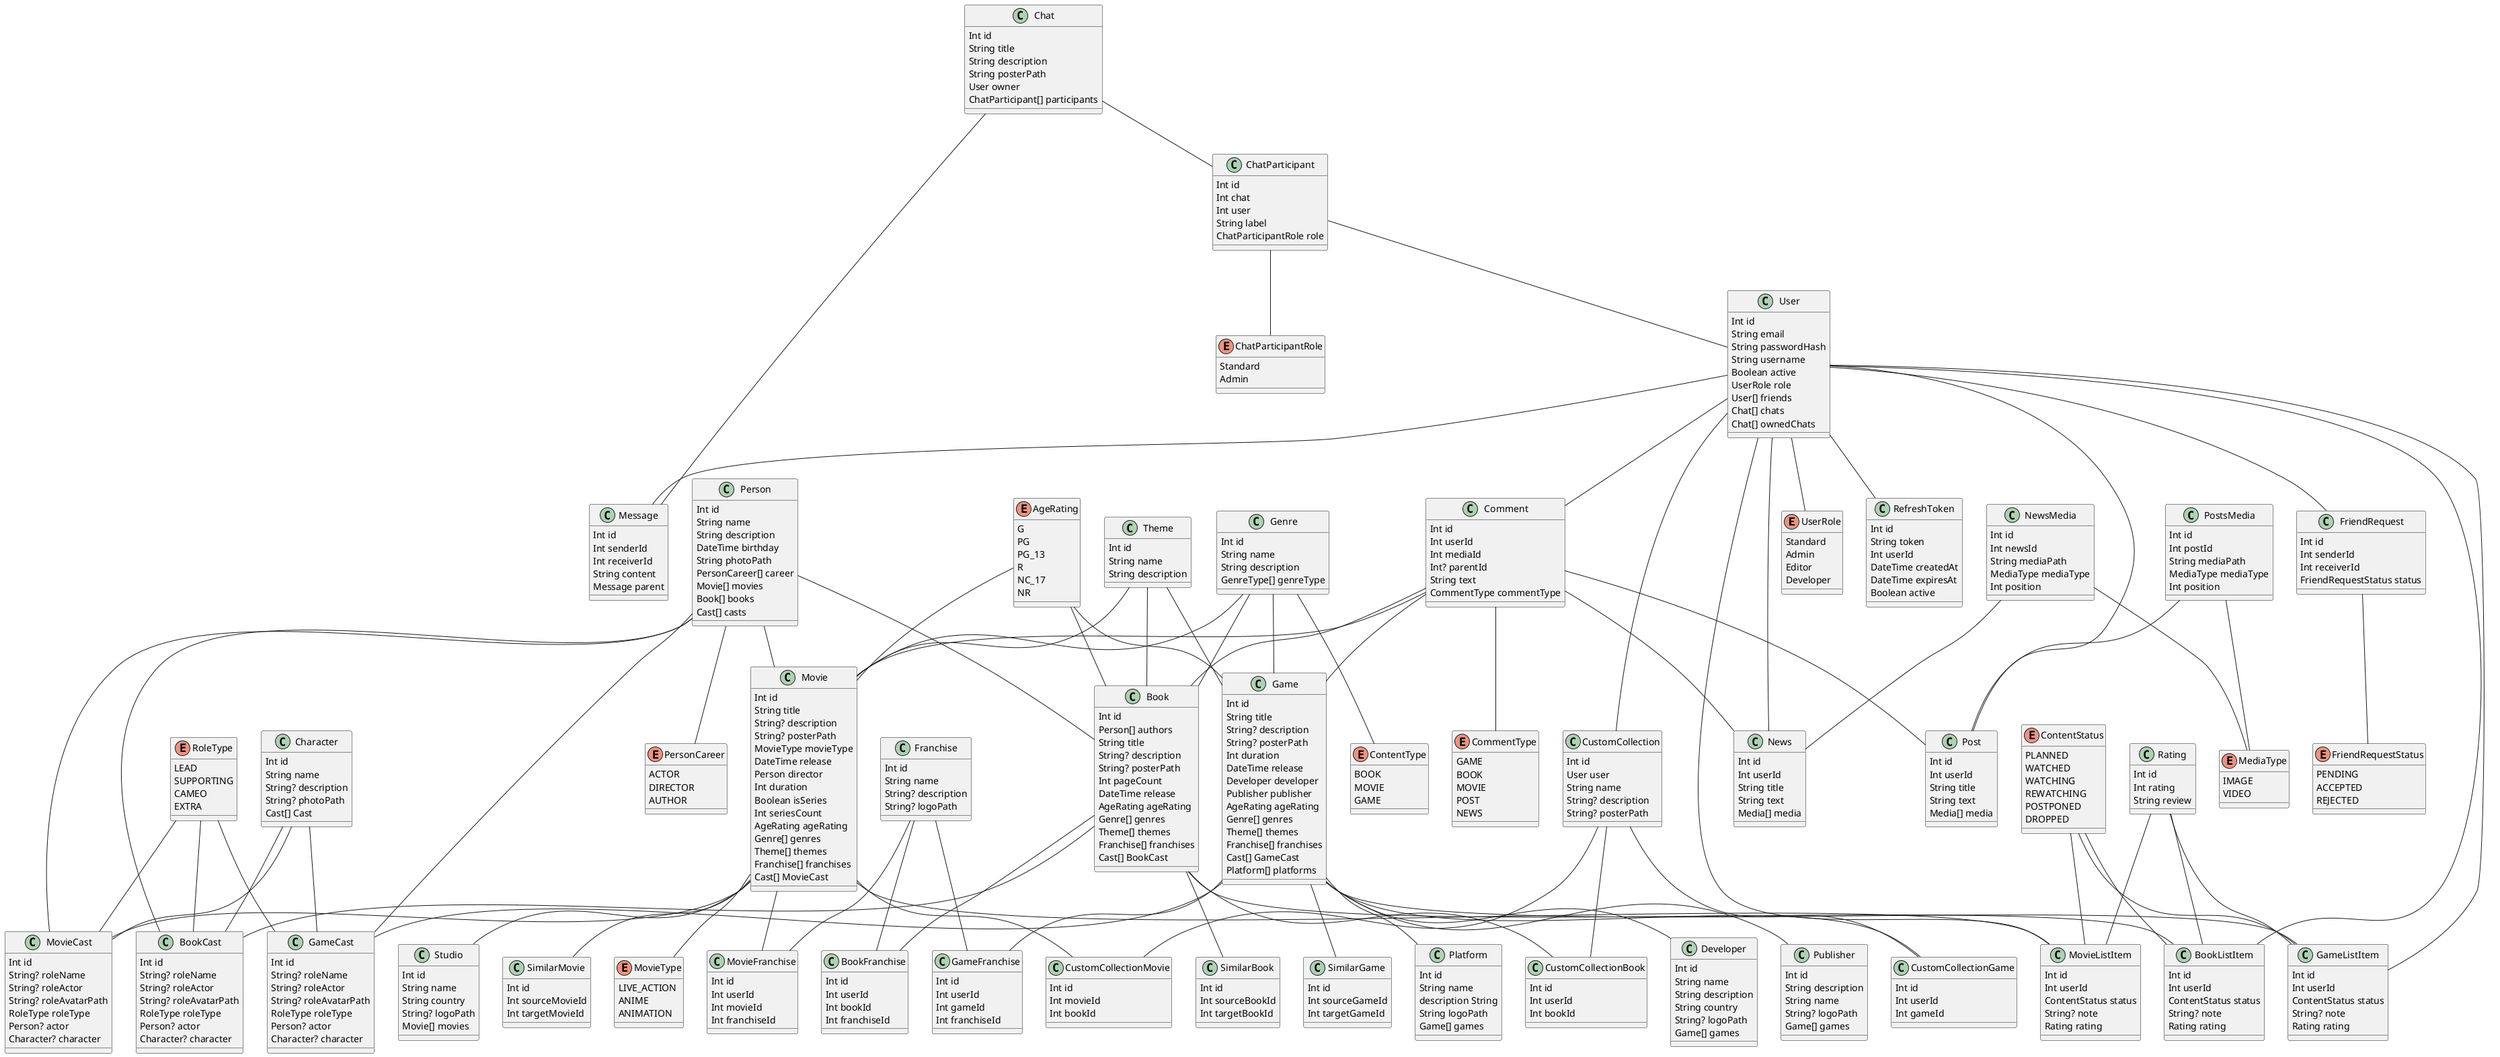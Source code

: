 @startuml

enum UserRole {
  Standard
  Admin
  Editor
  Developer
}

enum FriendRequestStatus {
  PENDING
  ACCEPTED
  REJECTED
}

enum CommentType {
  GAME
  BOOK
  MOVIE
  POST
  NEWS
}

enum ContentType {
  BOOK
  MOVIE
  GAME
}

enum MediaType {
  IMAGE
  VIDEO
}

enum ContentStatus {
  PLANNED
  WATCHED
  WATCHING
  REWATCHING
  POSTPONED
  DROPPED
}

enum MovieType {
  LIVE_ACTION
  ANIME
  ANIMATION
}

enum PersonCareer {
  ACTOR
  DIRECTOR
  AUTHOR
}

enum RoleType {
  LEAD
  SUPPORTING
  CAMEO
  EXTRA
}

enum ChatParticipantRole{
  Standard
  Admin
}

enum AgeRating {
  G
  PG
  PG_13
  R
  NC_17
  NR
}

class User {
  Int id
  String email
  String passwordHash
  String username
  Boolean active
  UserRole role
  User[] friends
  Chat[] chats
  Chat[] ownedChats
}

class RefreshToken {
  Int id
  String token
  Int userId
  DateTime createdAt
  DateTime expiresAt
  Boolean active
}

class FriendRequest {
  Int id
  Int senderId
  Int receiverId
  FriendRequestStatus status
}

class Message {
  Int id
  Int senderId
  Int receiverId
  String content
  Message parent
}

class Chat {
  Int id
  String title
  String description
  String posterPath
  User owner
  ChatParticipant[] participants
}

class ChatParticipant {
  Int id
  Int chat
  Int user
  String label
  ChatParticipantRole role
}

class Comment {
  Int id
  Int userId
  Int mediaId
  Int? parentId
  String text
  CommentType commentType
}

class Rating {
  Int id
  Int rating
  String review
}

class Person{
 Int id
 String name
 String description
 DateTime birthday
 String photoPath
 PersonCareer[] career
 Movie[] movies
 Book[] books
 Cast[] casts
}

class Franchise {
  Int id
  String name
  String? description
  String? logoPath
}

class Genre {
  Int id
  String name
  String description
  GenreType[] genreType
}

class Theme {
  Int id
  String name
  String description
}

class Character {
  Int id
  String name
  String? description
  String? photoPath
  Cast[] Cast
}

class BookCast {
  Int id
  String? roleName
  String? roleActor
  String? roleAvatarPath
  RoleType roleType
  Person? actor
  Character? character
}

class MovieCast {
  Int id
  String? roleName
  String? roleActor
  String? roleAvatarPath
  RoleType roleType
  Person? actor
  Character? character
}

class GameCast {
  Int id
  String? roleName
  String? roleActor
  String? roleAvatarPath
  RoleType roleType
  Person? actor
  Character? character
}

class Book {
  Int id
  Person[] authors
  String title
  String? description
  String? posterPath
  Int pageCount
  DateTime release
  AgeRating ageRating
  Genre[] genres
  Theme[] themes
  Franchise[] franchises
  Cast[] BookCast
}

class SimilarBook {
  Int id
  Int sourceBookId
  Int targetBookId
}

class Movie {
  Int id
  String title
  String? description
  String? posterPath
  MovieType movieType
  DateTime release
  Person director
  Int duration
  Boolean isSeries
  Int seriesCount
  AgeRating ageRating
  Genre[] genres
  Theme[] themes
  Franchise[] franchises
  Cast[] MovieCast
}

class Studio {
  Int id
  String name
  String country
  String? logoPath
  Movie[] movies
}

class SimilarMovie {
  Int id
  Int sourceMovieId
  Int targetMovieId
}

class Game {
  Int id
  String title
  String? description
  String? posterPath
  Int duration
  DateTime release
  Developer developer
  Publisher publisher
  AgeRating ageRating
  Genre[] genres
  Theme[] themes
  Franchise[] franchises
  Cast[] GameCast
  Platform[] platforms
}

class Developer {
  Int id
  String name
  String description
  String country
  String? logoPath
  Game[] games
}

class Publisher {
  Int id
  String description
  String name
  String? logoPath
  Game[] games
}

class Platform {
  Int id
  String name
  description String
  String logoPath
  Game[] games
}

class SimilarGame {
  Int id
  Int sourceGameId
  Int targetGameId
}

class BookListItem {
  Int id
  Int userId
  ContentStatus status
  String? note
  Rating rating
}

class MovieListItem {
  Int id
  Int userId
  ContentStatus status
  String? note
  Rating rating
}

class GameListItem {
  Int id
  Int userId
  ContentStatus status
  String? note
  Rating rating
}

class BookFranchise {
  Int id
  Int userId
  Int bookId
  Int franchiseId
}

class MovieFranchise {
  Int id
  Int userId
  Int movieId
  Int franchiseId
}

class GameFranchise {
  Int id
  Int userId
  Int gameId
  Int franchiseId
}


class CustomCollection {
  Int id
  User user
  String name
  String? description
  String? posterPath
}

class CustomCollectionBook {
  Int id
  Int userId
  Int bookId
}

class CustomCollectionMovie {
  Int id
  Int movieId
  Int bookId
}

class CustomCollectionGame {
  Int id
  Int userId
  Int gameId
}

class Post {
  Int id
  Int userId
  String title
  String text
  Media[] media
}

class News {
  Int id
  Int userId
  String title
  String text
  Media[] media
}

class NewsMedia {
  Int id
  Int newsId
  String mediaPath
  MediaType mediaType
  Int position
}

class PostsMedia {
  Int id
  Int postId
  String mediaPath
  MediaType mediaType
  Int position
}

User -- RefreshToken
User -- Message
User -- FriendRequest
User -- CustomCollection
User -- Comment
User -- Post
User -- News
User -- UserRole
User -- BookListItem
User -- GameListItem
User -- MovieListItem


Chat -- ChatParticipant
Chat -- Message

ChatParticipant -- User
ChatParticipant -- ChatParticipantRole

FriendRequest -- FriendRequestStatus

Comment -- News
Comment -- Post
Comment -- Book
Comment -- Movie
Comment -- Game
Comment -- CommentType

Person -- Movie
Person -- BookCast
Person -- MovieCast
Person -- GameCast
Person -- Book
Person -- PersonCareer

AgeRating -- Book
AgeRating -- Movie
AgeRating -- Game

Character -- BookCast
Character -- MovieCast
Character -- GameCast

RoleType -- BookCast
RoleType -- MovieCast
RoleType -- GameCast

ContentStatus -- BookListItem
ContentStatus -- MovieListItem
ContentStatus -- GameListItem

Rating -- BookListItem
Rating -- MovieListItem
Rating -- GameListItem

Franchise -- BookFranchise
Franchise -- MovieFranchise
Franchise -- GameFranchise

CustomCollection -- CustomCollectionBook
CustomCollection -- CustomCollectionMovie
CustomCollection -- CustomCollectionGame

Book -- BookListItem
Book -- CustomCollectionBook
Book -- BookFranchise
Book -- BookCast
Book -- SimilarBook

Movie -- MovieListItem
Movie -- CustomCollectionMovie
Movie -- MovieFranchise
Movie -- Studio
Movie -- MovieType
Movie -- MovieCast
Movie -- SimilarMovie

Game -- Platform
Game -- GameListItem
Game -- CustomCollectionGame
Game -- GameFranchise
Game -- Developer
Game -- Publisher
Game -- GameCast
Game -- SimilarGame

Genre -- Game
Genre -- Movie
Genre -- Book
Genre -- ContentType

Theme -- Game
Theme -- Movie
Theme -- Book

NewsMedia -- News
NewsMedia -- MediaType

PostsMedia -- Post
PostsMedia -- MediaType

@enduml
